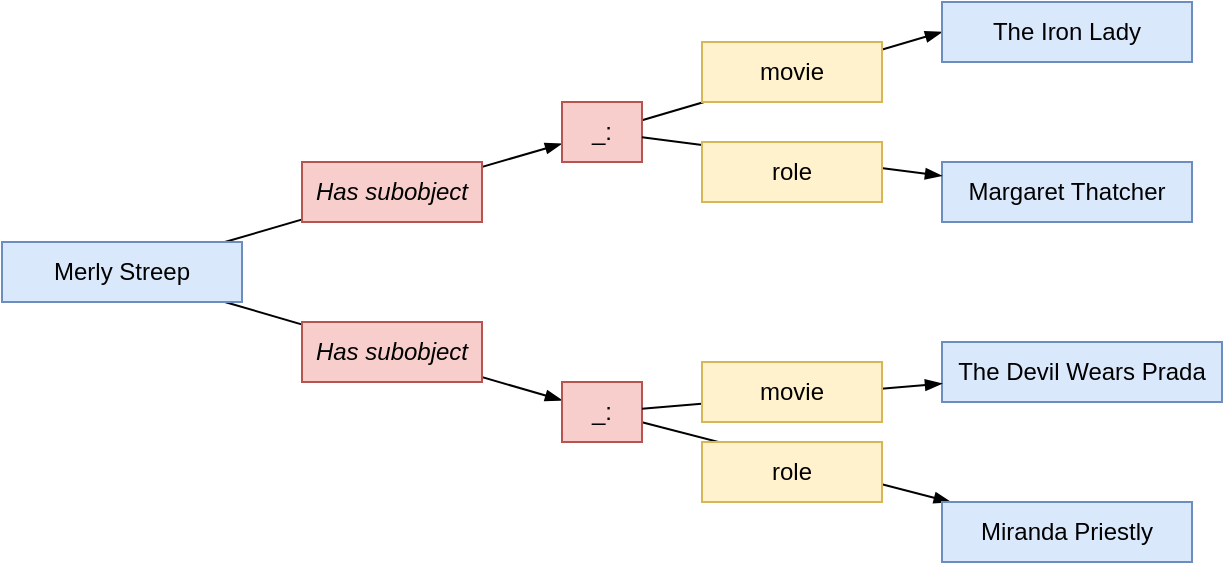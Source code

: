 <mxfile version="14.5.1" type="device"><diagram id="ngGJU5wGfPv5YieEIfxu" name="Page-1"><mxGraphModel dx="1204" dy="885" grid="1" gridSize="10" guides="1" tooltips="1" connect="1" arrows="1" fold="1" page="1" pageScale="1" pageWidth="1169" pageHeight="827" math="0" shadow="0"><root><mxCell id="0"/><mxCell id="1" parent="0"/><mxCell id="IoRK2pzU9ihHJBJgpH3K-2" style="edgeStyle=none;rounded=0;comic=0;orthogonalLoop=1;jettySize=auto;html=1;endArrow=blockThin;endFill=1;strokeWidth=1;fontSize=12;fontColor=#0000FF;" parent="1" source="IoRK2pzU9ihHJBJgpH3K-1" target="ZbynD5IBLm3WY3vkbBsX-1" edge="1"><mxGeometry relative="1" as="geometry"><mxPoint x="440" y="240" as="targetPoint"/></mxGeometry></mxCell><mxCell id="IoRK2pzU9ihHJBJgpH3K-8" style="edgeStyle=none;rounded=0;comic=0;orthogonalLoop=1;jettySize=auto;html=1;endArrow=blockThin;endFill=1;strokeWidth=1;fontSize=12;fontColor=#0000FF;entryX=0;entryY=0.5;entryDx=0;entryDy=0;" parent="1" source="ZbynD5IBLm3WY3vkbBsX-1" target="IoRK2pzU9ihHJBJgpH3K-3" edge="1"><mxGeometry relative="1" as="geometry"><mxPoint x="590" y="230" as="targetPoint"/></mxGeometry></mxCell><mxCell id="IoRK2pzU9ihHJBJgpH3K-9" style="edgeStyle=none;rounded=0;comic=0;orthogonalLoop=1;jettySize=auto;html=1;endArrow=blockThin;endFill=1;strokeWidth=1;fontSize=12;fontColor=#0000FF;" parent="1" source="IoRK2pzU9ihHJBJgpH3K-1" target="ZbynD5IBLm3WY3vkbBsX-2" edge="1"><mxGeometry relative="1" as="geometry"/></mxCell><mxCell id="IoRK2pzU9ihHJBJgpH3K-10" style="edgeStyle=none;rounded=0;comic=0;orthogonalLoop=1;jettySize=auto;html=1;endArrow=blockThin;endFill=1;strokeWidth=1;fontSize=12;fontColor=#0000FF;" parent="1" source="ZbynD5IBLm3WY3vkbBsX-2" target="IoRK2pzU9ihHJBJgpH3K-7" edge="1"><mxGeometry relative="1" as="geometry"/></mxCell><mxCell id="IoRK2pzU9ihHJBJgpH3K-1" value="Merly Streep" style="rounded=0;whiteSpace=wrap;html=1;shadow=0;glass=0;strokeColor=#6c8ebf;strokeWidth=1;fontSize=12;align=center;fillColor=#dae8fc;fontStyle=0" parent="1" vertex="1"><mxGeometry x="160" y="320" width="120" height="30" as="geometry"/></mxCell><mxCell id="IoRK2pzU9ihHJBJgpH3K-3" value="The Iron Lady" style="rounded=0;whiteSpace=wrap;html=1;shadow=0;glass=0;strokeColor=#6c8ebf;strokeWidth=1;fontSize=12;align=center;fillColor=#dae8fc;fontStyle=0" parent="1" vertex="1"><mxGeometry x="630" y="200" width="125" height="30" as="geometry"/></mxCell><mxCell id="IoRK2pzU9ihHJBJgpH3K-4" value="Margaret Thatcher" style="rounded=0;whiteSpace=wrap;html=1;shadow=0;glass=0;strokeColor=#6c8ebf;strokeWidth=1;fontSize=12;align=center;fillColor=#dae8fc;fontStyle=0" parent="1" vertex="1"><mxGeometry x="630" y="280" width="125" height="30" as="geometry"/></mxCell><mxCell id="IoRK2pzU9ihHJBJgpH3K-5" value="The Devil Wears Prada" style="rounded=0;whiteSpace=wrap;html=1;shadow=0;glass=0;strokeColor=#6c8ebf;strokeWidth=1;fontSize=12;align=center;fillColor=#dae8fc;fontStyle=0" parent="1" vertex="1"><mxGeometry x="630" y="370" width="140" height="30" as="geometry"/></mxCell><mxCell id="IoRK2pzU9ihHJBJgpH3K-7" value="Miranda Priestly" style="rounded=0;whiteSpace=wrap;html=1;shadow=0;glass=0;strokeColor=#6c8ebf;strokeWidth=1;fontSize=12;align=center;fillColor=#dae8fc;fontStyle=0" parent="1" vertex="1"><mxGeometry x="630" y="450" width="125" height="30" as="geometry"/></mxCell><mxCell id="IoRK2pzU9ihHJBJgpH3K-11" value="movie" style="rounded=0;whiteSpace=wrap;html=1;shadow=0;glass=0;strokeColor=#d6b656;strokeWidth=1;fontSize=12;align=center;fillColor=#fff2cc;fontStyle=0" parent="1" vertex="1"><mxGeometry x="510" y="220" width="90" height="30" as="geometry"/></mxCell><mxCell id="IoRK2pzU9ihHJBJgpH3K-18" value="role" style="rounded=0;whiteSpace=wrap;html=1;shadow=0;glass=0;strokeColor=#d6b656;strokeWidth=1;fontSize=12;align=center;fillColor=#fff2cc;fontStyle=0" parent="1" vertex="1"><mxGeometry x="510" y="420" width="90" height="30" as="geometry"/></mxCell><mxCell id="ZbynD5IBLm3WY3vkbBsX-1" value="_:" style="rounded=0;whiteSpace=wrap;html=1;shadow=0;glass=0;strokeColor=#b85450;strokeWidth=1;fontSize=12;align=center;fillColor=#f8cecc;fontStyle=0" vertex="1" parent="1"><mxGeometry x="440" y="250" width="40" height="30" as="geometry"/></mxCell><mxCell id="ZbynD5IBLm3WY3vkbBsX-2" value="_:" style="rounded=0;whiteSpace=wrap;html=1;shadow=0;glass=0;strokeColor=#b85450;strokeWidth=1;fontSize=12;align=center;fillColor=#f8cecc;fontStyle=0" vertex="1" parent="1"><mxGeometry x="440" y="390" width="40" height="30" as="geometry"/></mxCell><mxCell id="ZbynD5IBLm3WY3vkbBsX-3" style="edgeStyle=none;rounded=0;comic=0;orthogonalLoop=1;jettySize=auto;html=1;endArrow=blockThin;endFill=1;strokeWidth=1;fontSize=12;fontColor=#0000FF;" edge="1" parent="1" source="ZbynD5IBLm3WY3vkbBsX-1" target="IoRK2pzU9ihHJBJgpH3K-4"><mxGeometry relative="1" as="geometry"><mxPoint x="300" y="445.781" as="sourcePoint"/><mxPoint x="919.96" y="160" as="targetPoint"/></mxGeometry></mxCell><mxCell id="IoRK2pzU9ihHJBJgpH3K-17" value="role" style="rounded=0;whiteSpace=wrap;html=1;shadow=0;glass=0;strokeColor=#d6b656;strokeWidth=1;fontSize=12;align=center;fillColor=#fff2cc;fontStyle=0" parent="1" vertex="1"><mxGeometry x="510" y="270" width="90" height="30" as="geometry"/></mxCell><mxCell id="ZbynD5IBLm3WY3vkbBsX-5" value="Has subobject" style="rounded=0;whiteSpace=wrap;html=1;shadow=0;glass=0;strokeColor=#b85450;strokeWidth=1;fontSize=12;align=center;fillColor=#f8cecc;fontStyle=2" vertex="1" parent="1"><mxGeometry x="310" y="280" width="90" height="30" as="geometry"/></mxCell><mxCell id="ZbynD5IBLm3WY3vkbBsX-6" value="Has subobject" style="rounded=0;whiteSpace=wrap;html=1;shadow=0;glass=0;strokeColor=#b85450;strokeWidth=1;fontSize=12;align=center;fillColor=#f8cecc;fontStyle=2" vertex="1" parent="1"><mxGeometry x="310" y="360" width="90" height="30" as="geometry"/></mxCell><mxCell id="ZbynD5IBLm3WY3vkbBsX-8" style="edgeStyle=none;rounded=0;comic=0;orthogonalLoop=1;jettySize=auto;html=1;endArrow=blockThin;endFill=1;strokeWidth=1;fontSize=12;fontColor=#0000FF;" edge="1" parent="1" source="ZbynD5IBLm3WY3vkbBsX-2" target="IoRK2pzU9ihHJBJgpH3K-5"><mxGeometry relative="1" as="geometry"><mxPoint x="180" y="603.736" as="sourcePoint"/><mxPoint x="445.866" y="454" as="targetPoint"/></mxGeometry></mxCell><mxCell id="IoRK2pzU9ihHJBJgpH3K-12" value="movie" style="rounded=0;whiteSpace=wrap;html=1;shadow=0;glass=0;strokeColor=#d6b656;strokeWidth=1;fontSize=12;align=center;fillColor=#fff2cc;fontStyle=0" parent="1" vertex="1"><mxGeometry x="510" y="380" width="90" height="30" as="geometry"/></mxCell></root></mxGraphModel></diagram></mxfile>